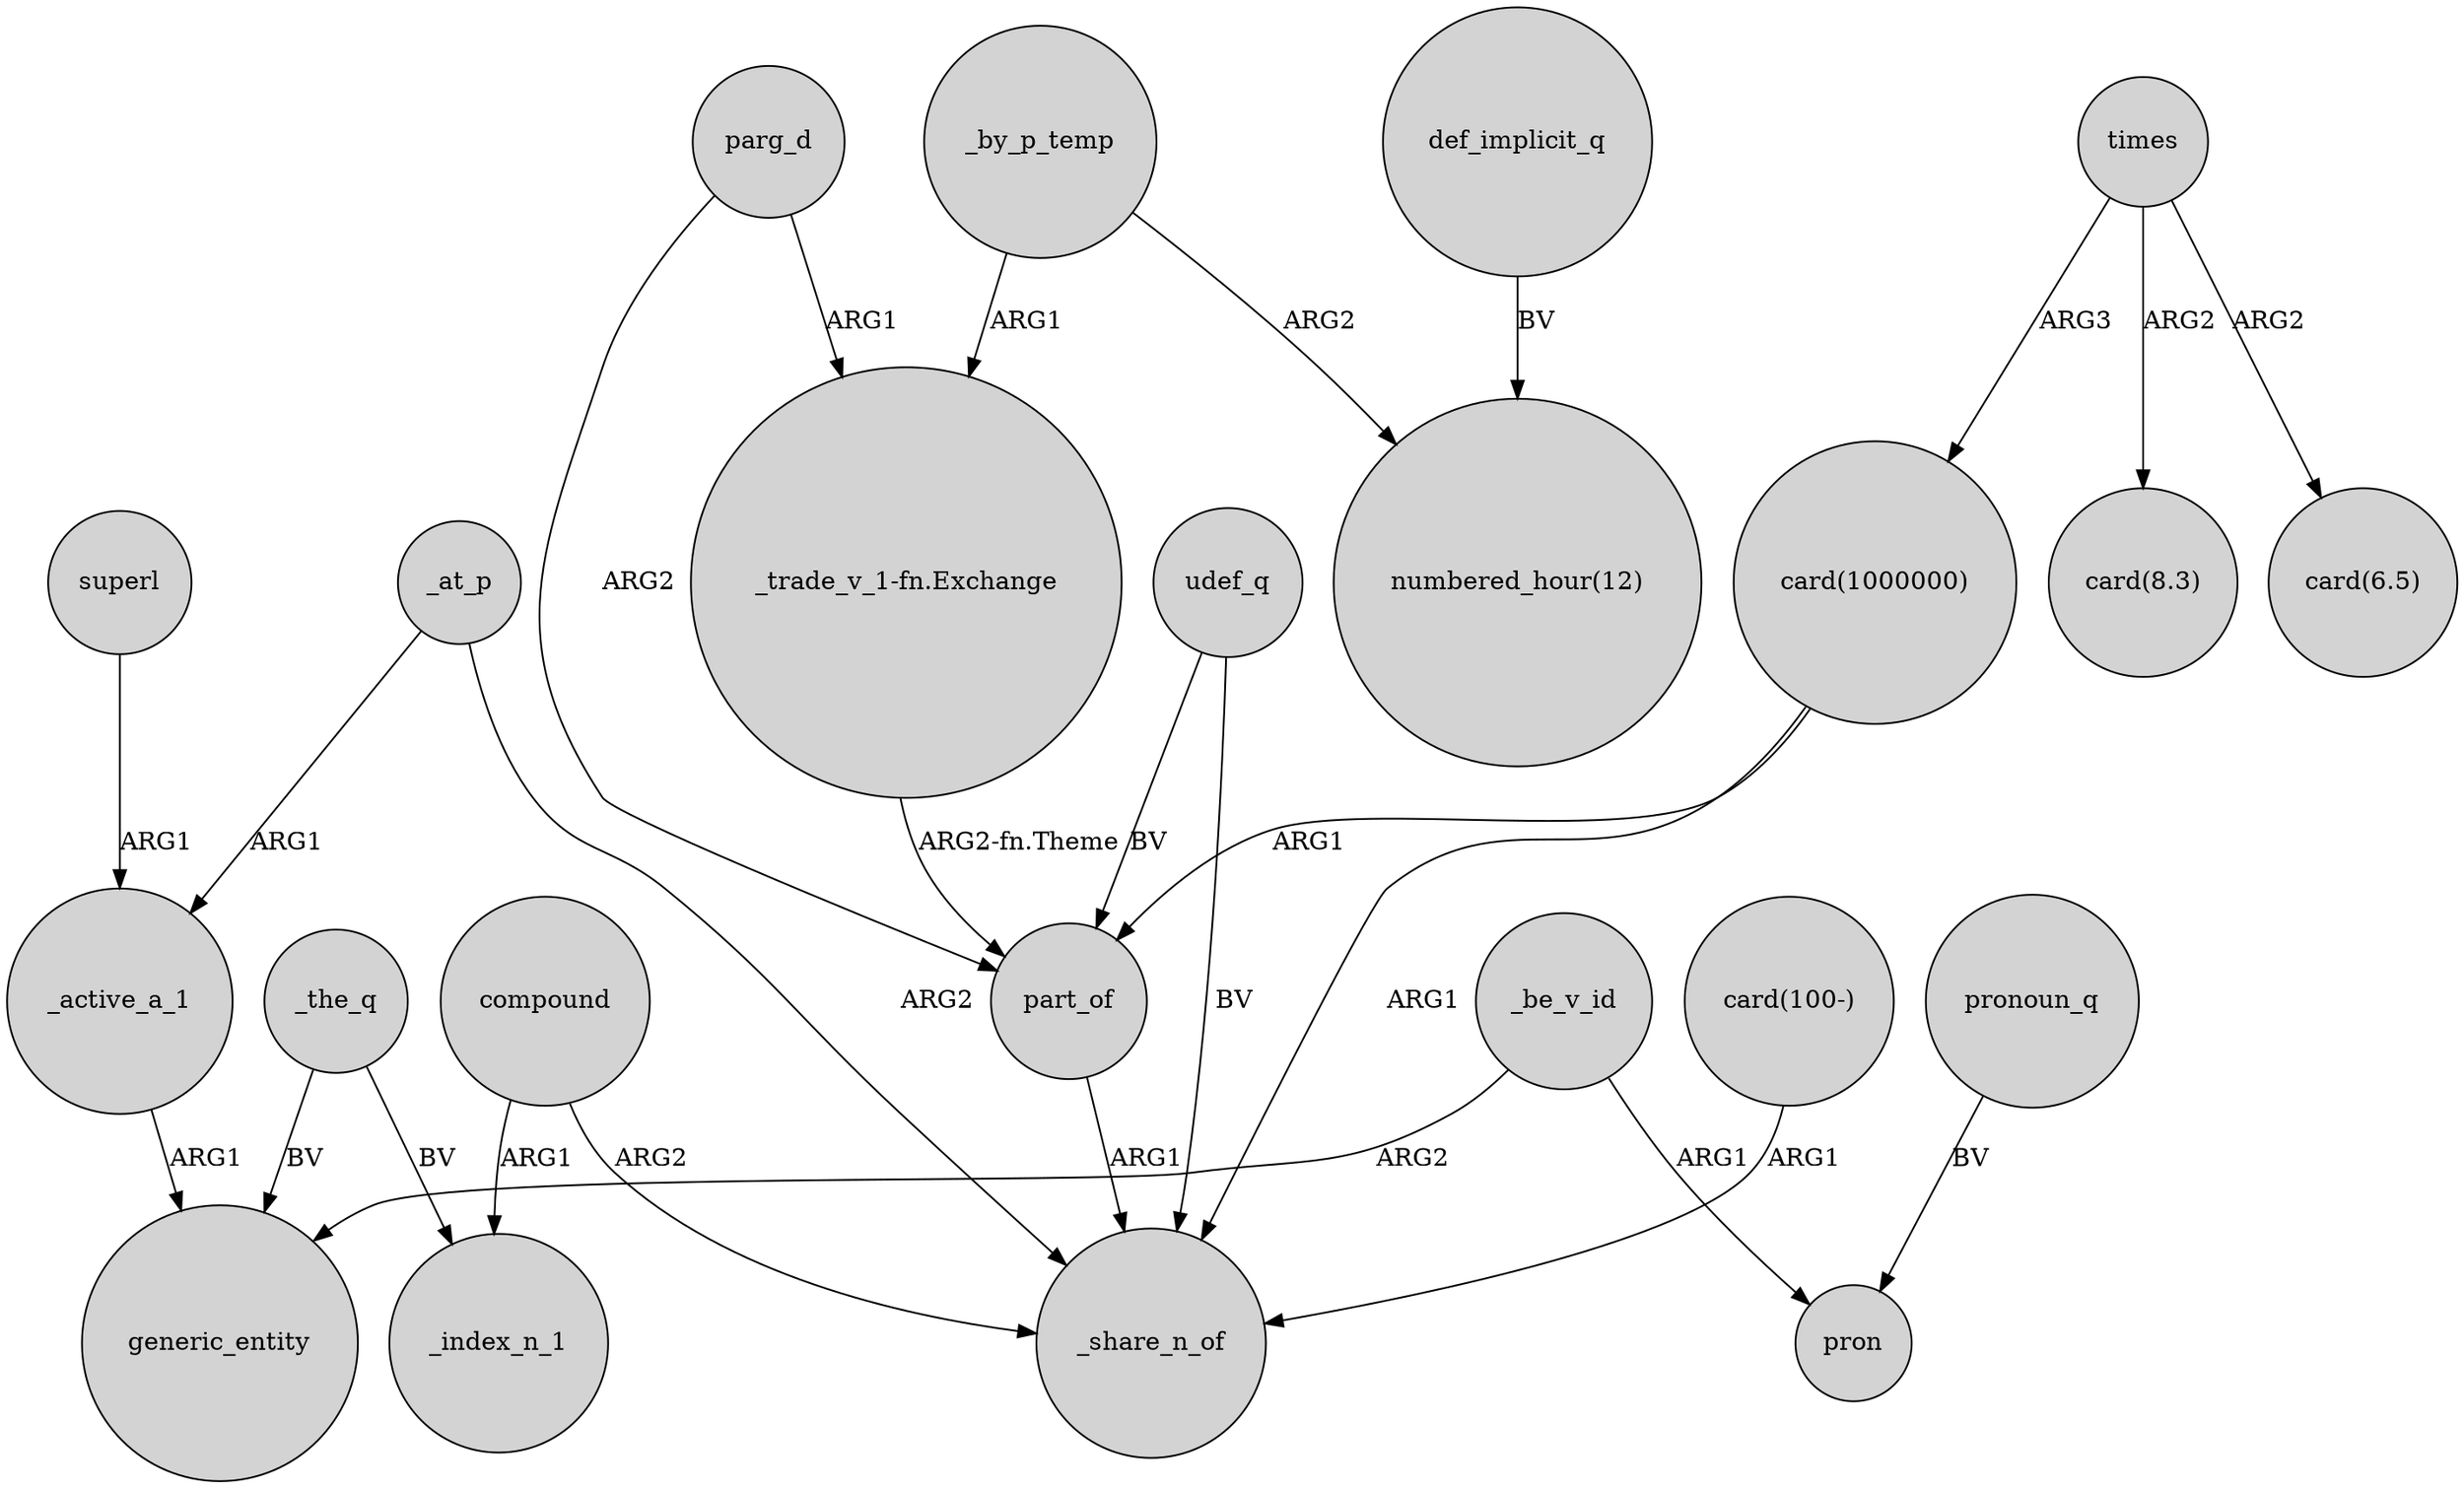 digraph {
	node [shape=circle style=filled]
	_the_q -> generic_entity [label=BV]
	times -> "card(8.3)" [label=ARG2]
	udef_q -> part_of [label=BV]
	"_trade_v_1-fn.Exchange" -> part_of [label="ARG2-fn.Theme"]
	parg_d -> "_trade_v_1-fn.Exchange" [label=ARG1]
	_active_a_1 -> generic_entity [label=ARG1]
	times -> "card(6.5)" [label=ARG2]
	compound -> _share_n_of [label=ARG2]
	_be_v_id -> pron [label=ARG1]
	_be_v_id -> generic_entity [label=ARG2]
	pronoun_q -> pron [label=BV]
	_by_p_temp -> "numbered_hour(12)" [label=ARG2]
	_at_p -> _active_a_1 [label=ARG1]
	times -> "card(1000000)" [label=ARG3]
	_by_p_temp -> "_trade_v_1-fn.Exchange" [label=ARG1]
	udef_q -> _share_n_of [label=BV]
	"card(1000000)" -> _share_n_of [label=ARG1]
	_the_q -> _index_n_1 [label=BV]
	superl -> _active_a_1 [label=ARG1]
	"card(100-)" -> _share_n_of [label=ARG1]
	parg_d -> part_of [label=ARG2]
	_at_p -> _share_n_of [label=ARG2]
	part_of -> _share_n_of [label=ARG1]
	"card(1000000)" -> part_of [label=ARG1]
	compound -> _index_n_1 [label=ARG1]
	def_implicit_q -> "numbered_hour(12)" [label=BV]
}
